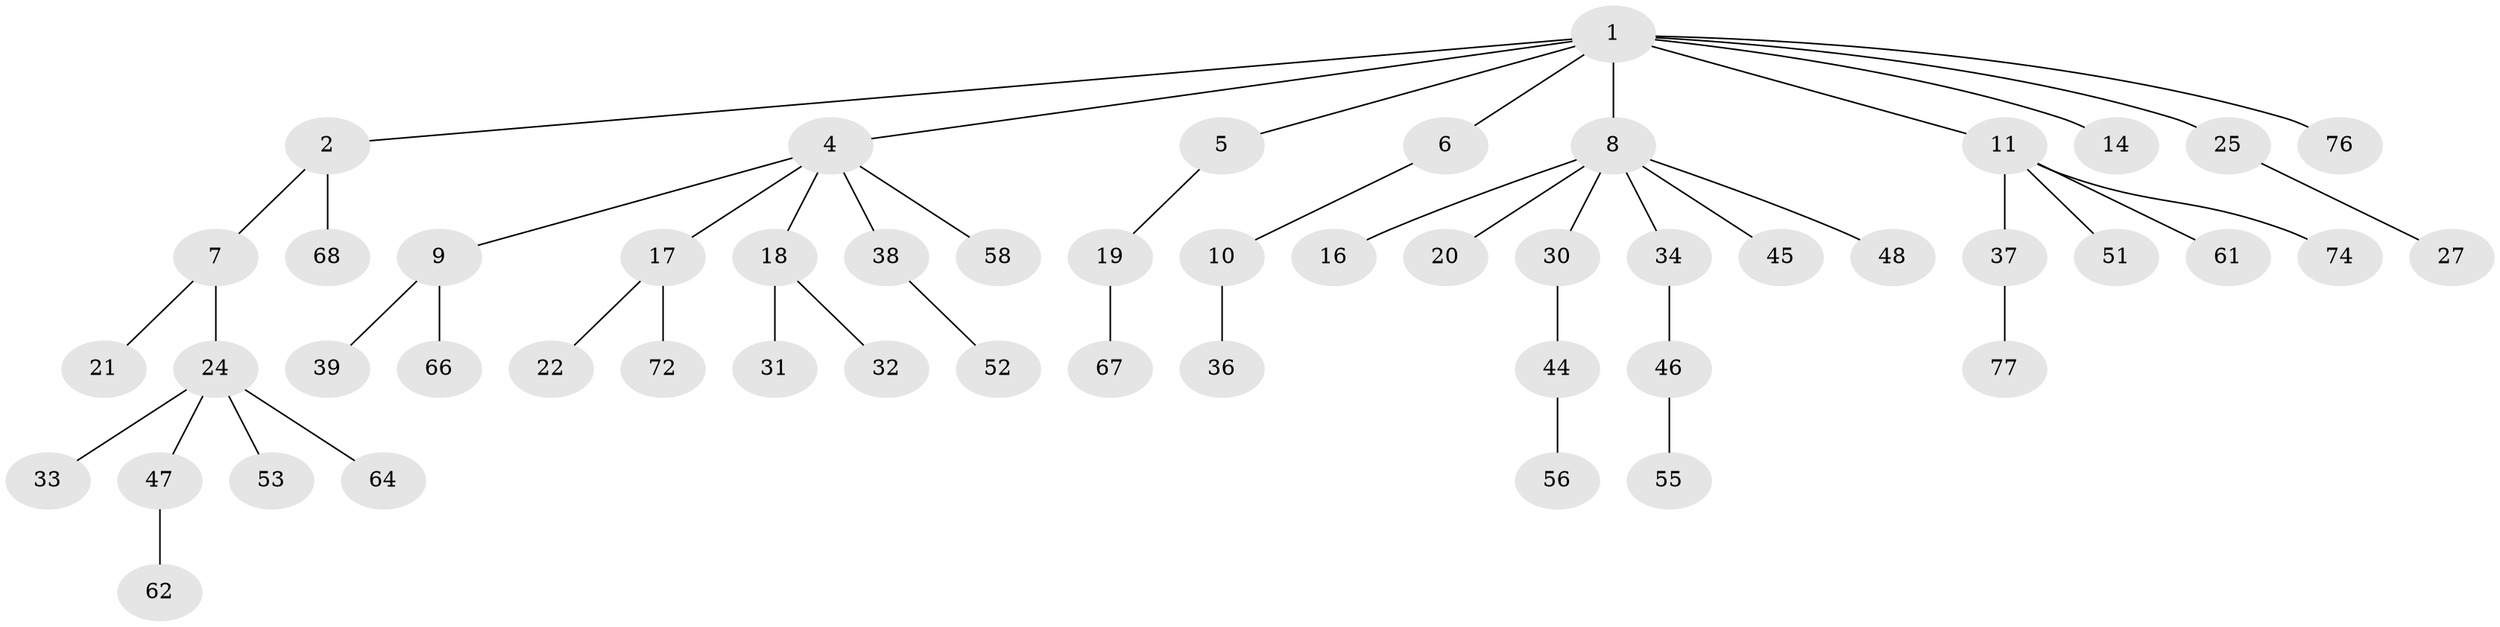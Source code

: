 // Generated by graph-tools (version 1.1) at 2025/52/02/27/25 19:52:12]
// undirected, 51 vertices, 50 edges
graph export_dot {
graph [start="1"]
  node [color=gray90,style=filled];
  1 [super="+3"];
  2 [super="+35"];
  4 [super="+13"];
  5 [super="+43"];
  6;
  7 [super="+15"];
  8 [super="+12"];
  9 [super="+26"];
  10 [super="+41"];
  11 [super="+23"];
  14 [super="+54"];
  16;
  17 [super="+40"];
  18 [super="+79"];
  19;
  20 [super="+49"];
  21 [super="+28"];
  22 [super="+57"];
  24 [super="+29"];
  25 [super="+75"];
  27 [super="+60"];
  30 [super="+42"];
  31 [super="+69"];
  32 [super="+73"];
  33;
  34;
  36 [super="+65"];
  37 [super="+70"];
  38;
  39;
  44;
  45 [super="+50"];
  46;
  47 [super="+71"];
  48 [super="+63"];
  51;
  52 [super="+59"];
  53;
  55;
  56 [super="+78"];
  58;
  61;
  62;
  64;
  66;
  67;
  68;
  72;
  74;
  76;
  77;
  1 -- 2;
  1 -- 5;
  1 -- 14;
  1 -- 4;
  1 -- 6;
  1 -- 8;
  1 -- 25;
  1 -- 11;
  1 -- 76;
  2 -- 7;
  2 -- 68;
  4 -- 9;
  4 -- 18;
  4 -- 17;
  4 -- 58;
  4 -- 38;
  5 -- 19;
  6 -- 10;
  7 -- 24;
  7 -- 21;
  8 -- 16;
  8 -- 20;
  8 -- 34;
  8 -- 48;
  8 -- 45;
  8 -- 30;
  9 -- 39;
  9 -- 66;
  10 -- 36;
  11 -- 37;
  11 -- 51;
  11 -- 61;
  11 -- 74;
  17 -- 22;
  17 -- 72;
  18 -- 31;
  18 -- 32;
  19 -- 67;
  24 -- 33;
  24 -- 47;
  24 -- 53;
  24 -- 64;
  25 -- 27;
  30 -- 44;
  34 -- 46;
  37 -- 77;
  38 -- 52;
  44 -- 56;
  46 -- 55;
  47 -- 62;
}
